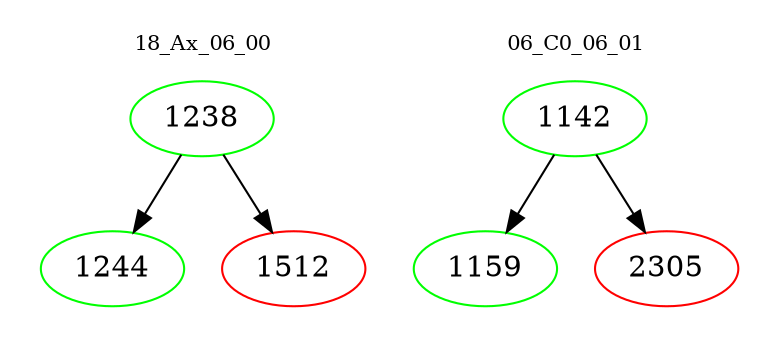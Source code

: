 digraph{
subgraph cluster_0 {
color = white
label = "18_Ax_06_00";
fontsize=10;
T0_1238 [label="1238", color="green"]
T0_1238 -> T0_1244 [color="black"]
T0_1244 [label="1244", color="green"]
T0_1238 -> T0_1512 [color="black"]
T0_1512 [label="1512", color="red"]
}
subgraph cluster_1 {
color = white
label = "06_C0_06_01";
fontsize=10;
T1_1142 [label="1142", color="green"]
T1_1142 -> T1_1159 [color="black"]
T1_1159 [label="1159", color="green"]
T1_1142 -> T1_2305 [color="black"]
T1_2305 [label="2305", color="red"]
}
}
